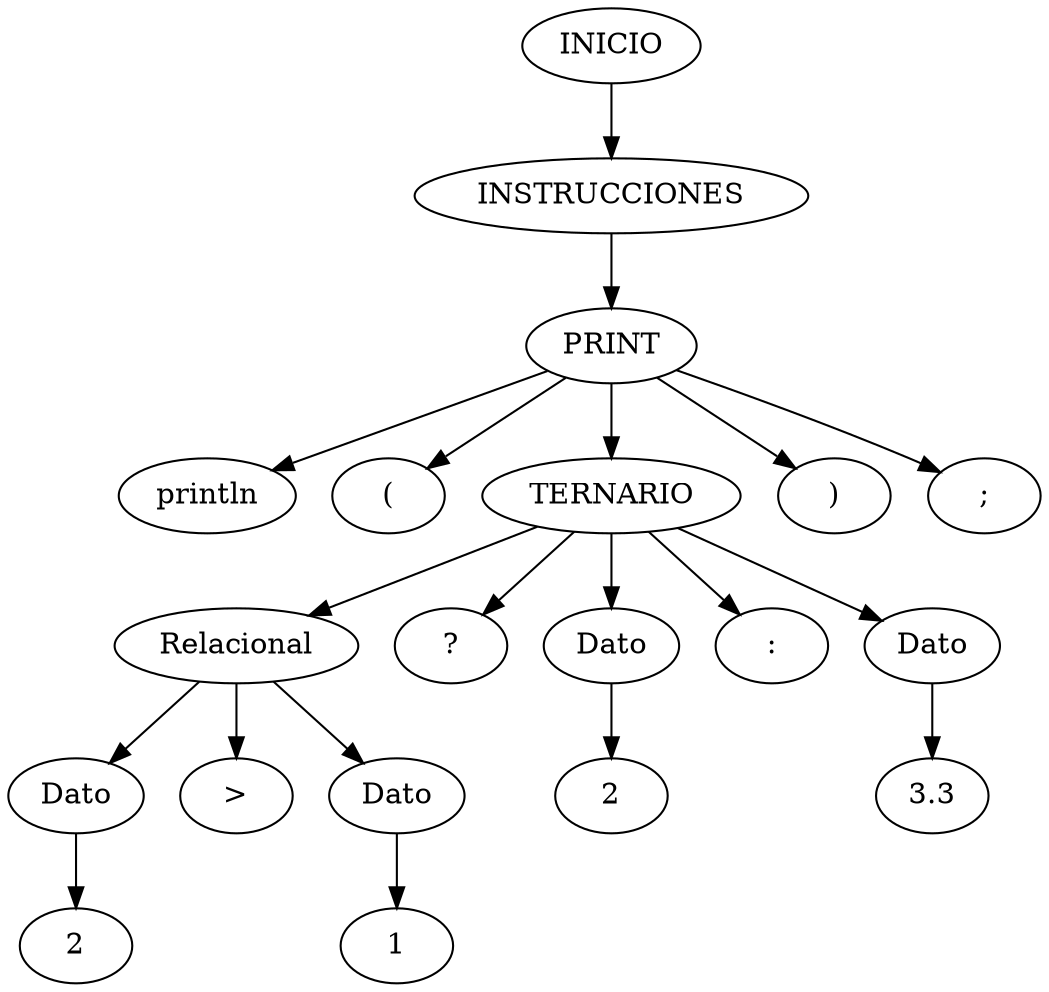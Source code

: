 digraph arbolAST{ 
      n0[label="INICIO"];
      n1[label="INSTRUCCIONES"];
      n0 -> n1;
n2[label="PRINT"];
      n1 -> n2;
n3[label="println"];
      n2 -> n3;
n4[label="("];
      n2 -> n4;
n5[label="TERNARIO"];
      n2 -> n5;
n6[label="Relacional"];
      n5 -> n6;
n7[label="Dato"];
      n6 -> n7;
n8[label="2"];
      n7 -> n8;
n9[label=">"];
      n6 -> n9;
n10[label="Dato"];
      n6 -> n10;
n11[label="1"];
      n10 -> n11;
n12[label="?"];
      n5 -> n12;
n13[label="Dato"];
      n5 -> n13;
n14[label="2"];
      n13 -> n14;
n15[label=":"];
      n5 -> n15;
n16[label="Dato"];
      n5 -> n16;
n17[label="3.3"];
      n16 -> n17;
n18[label=")"];
      n2 -> n18;
n19[label=";"];
      n2 -> n19;

    }